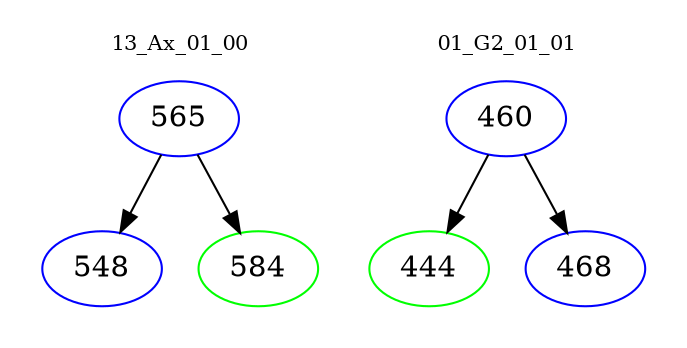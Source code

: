 digraph{
subgraph cluster_0 {
color = white
label = "13_Ax_01_00";
fontsize=10;
T0_565 [label="565", color="blue"]
T0_565 -> T0_548 [color="black"]
T0_548 [label="548", color="blue"]
T0_565 -> T0_584 [color="black"]
T0_584 [label="584", color="green"]
}
subgraph cluster_1 {
color = white
label = "01_G2_01_01";
fontsize=10;
T1_460 [label="460", color="blue"]
T1_460 -> T1_444 [color="black"]
T1_444 [label="444", color="green"]
T1_460 -> T1_468 [color="black"]
T1_468 [label="468", color="blue"]
}
}
